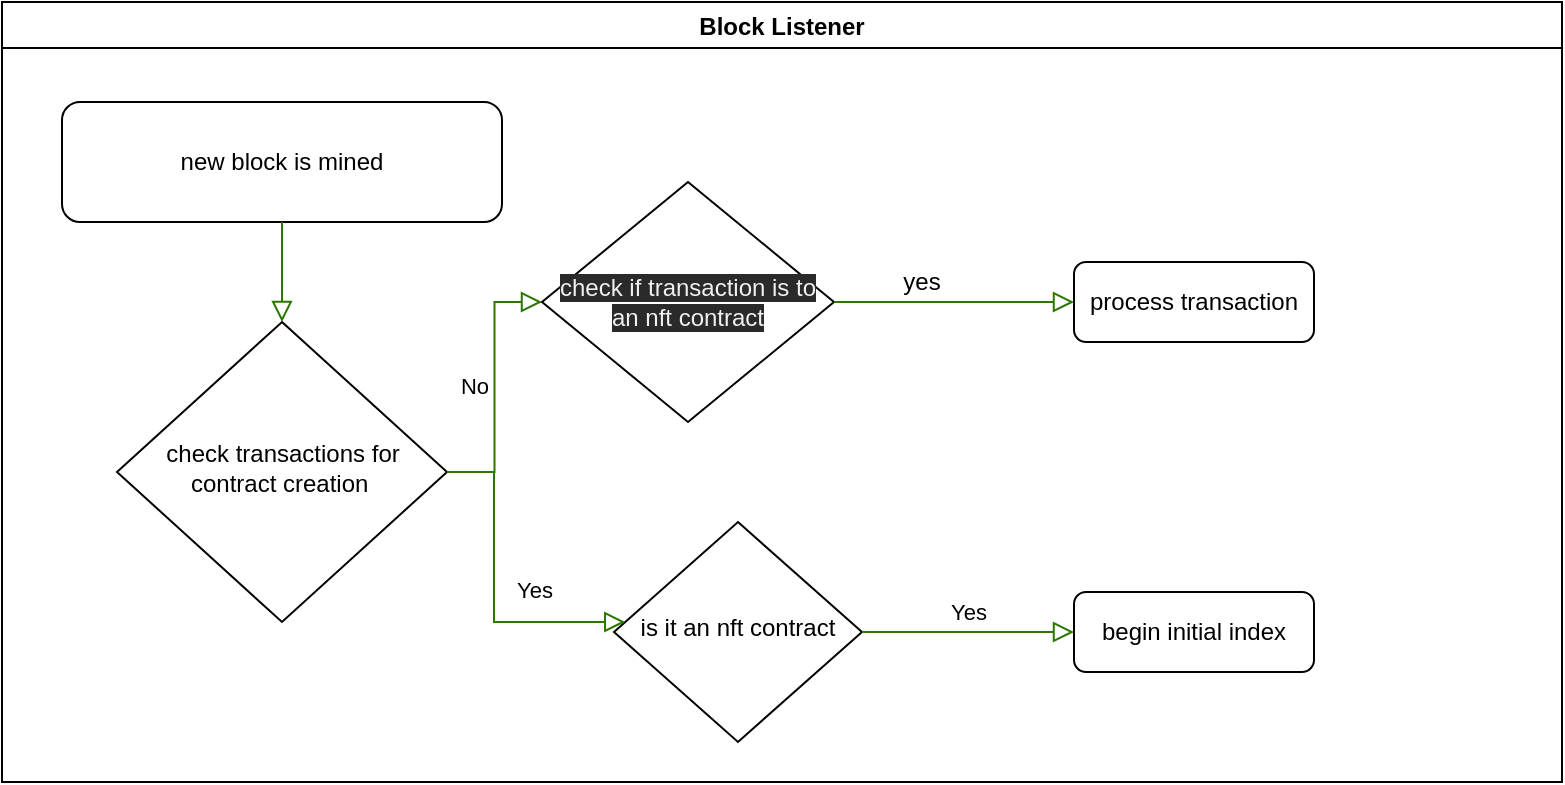 <mxfile version="14.1.8" type="device"><diagram id="C5RBs43oDa-KdzZeNtuy" name="Page-1"><mxGraphModel dx="1422" dy="843" grid="1" gridSize="10" guides="1" tooltips="1" connect="1" arrows="1" fold="1" page="1" pageScale="1" pageWidth="827" pageHeight="1169" math="0" shadow="0"><root><mxCell id="WIyWlLk6GJQsqaUBKTNV-0"/><mxCell id="WIyWlLk6GJQsqaUBKTNV-1" parent="WIyWlLk6GJQsqaUBKTNV-0"/><mxCell id="DGnbCtPI_qDP5GibMSNp-1" value="Block Listener" style="swimlane;" vertex="1" parent="WIyWlLk6GJQsqaUBKTNV-1"><mxGeometry x="24" y="30" width="780" height="390" as="geometry"><mxRectangle x="20" y="10" width="90" height="23" as="alternateBounds"/></mxGeometry></mxCell><mxCell id="WIyWlLk6GJQsqaUBKTNV-3" value="new block is mined" style="rounded=1;whiteSpace=wrap;html=1;fontSize=12;glass=0;strokeWidth=1;shadow=0;" parent="DGnbCtPI_qDP5GibMSNp-1" vertex="1"><mxGeometry x="30" y="50" width="220" height="60" as="geometry"/></mxCell><mxCell id="WIyWlLk6GJQsqaUBKTNV-6" value="check transactions for contract creation&amp;nbsp;" style="rhombus;whiteSpace=wrap;html=1;shadow=0;fontFamily=Helvetica;fontSize=12;align=center;strokeWidth=1;spacing=6;spacingTop=-4;" parent="DGnbCtPI_qDP5GibMSNp-1" vertex="1"><mxGeometry x="57.5" y="160" width="165" height="150" as="geometry"/></mxCell><mxCell id="WIyWlLk6GJQsqaUBKTNV-2" value="" style="rounded=0;html=1;jettySize=auto;orthogonalLoop=1;fontSize=11;endArrow=block;endFill=0;endSize=8;strokeWidth=1;shadow=0;labelBackgroundColor=none;edgeStyle=orthogonalEdgeStyle;fillColor=#60a917;strokeColor=#2D7600;" parent="DGnbCtPI_qDP5GibMSNp-1" source="WIyWlLk6GJQsqaUBKTNV-3" target="WIyWlLk6GJQsqaUBKTNV-6" edge="1"><mxGeometry relative="1" as="geometry"/></mxCell><mxCell id="WIyWlLk6GJQsqaUBKTNV-5" value="No" style="edgeStyle=orthogonalEdgeStyle;rounded=0;html=1;jettySize=auto;orthogonalLoop=1;fontSize=11;endArrow=block;endFill=0;endSize=8;strokeWidth=1;shadow=0;labelBackgroundColor=none;entryX=0;entryY=0.5;entryDx=0;entryDy=0;fillColor=#60a917;strokeColor=#2D7600;" parent="DGnbCtPI_qDP5GibMSNp-1" source="WIyWlLk6GJQsqaUBKTNV-6" target="DGnbCtPI_qDP5GibMSNp-6" edge="1"><mxGeometry y="10" relative="1" as="geometry"><mxPoint as="offset"/><mxPoint x="286" y="150" as="targetPoint"/></mxGeometry></mxCell><mxCell id="WIyWlLk6GJQsqaUBKTNV-10" value="is it an nft contract" style="rhombus;whiteSpace=wrap;html=1;shadow=0;fontFamily=Helvetica;fontSize=12;align=center;strokeWidth=1;spacing=6;spacingTop=-4;" parent="DGnbCtPI_qDP5GibMSNp-1" vertex="1"><mxGeometry x="306" y="260" width="124" height="110" as="geometry"/></mxCell><mxCell id="WIyWlLk6GJQsqaUBKTNV-4" value="Yes" style="rounded=0;html=1;jettySize=auto;orthogonalLoop=1;fontSize=11;endArrow=block;endFill=0;endSize=8;strokeWidth=1;shadow=0;labelBackgroundColor=none;edgeStyle=orthogonalEdgeStyle;fillColor=#60a917;strokeColor=#2D7600;" parent="DGnbCtPI_qDP5GibMSNp-1" source="WIyWlLk6GJQsqaUBKTNV-6" target="WIyWlLk6GJQsqaUBKTNV-10" edge="1"><mxGeometry y="20" relative="1" as="geometry"><mxPoint as="offset"/><Array as="points"><mxPoint x="246" y="235"/><mxPoint x="246" y="310"/></Array></mxGeometry></mxCell><mxCell id="WIyWlLk6GJQsqaUBKTNV-12" value="begin initial index" style="rounded=1;whiteSpace=wrap;html=1;fontSize=12;glass=0;strokeWidth=1;shadow=0;" parent="DGnbCtPI_qDP5GibMSNp-1" vertex="1"><mxGeometry x="536" y="295" width="120" height="40" as="geometry"/></mxCell><mxCell id="WIyWlLk6GJQsqaUBKTNV-9" value="Yes" style="edgeStyle=orthogonalEdgeStyle;rounded=0;html=1;jettySize=auto;orthogonalLoop=1;fontSize=11;endArrow=block;endFill=0;endSize=8;strokeWidth=1;shadow=0;labelBackgroundColor=none;fillColor=#60a917;strokeColor=#2D7600;" parent="DGnbCtPI_qDP5GibMSNp-1" source="WIyWlLk6GJQsqaUBKTNV-10" target="WIyWlLk6GJQsqaUBKTNV-12" edge="1"><mxGeometry y="10" relative="1" as="geometry"><mxPoint as="offset"/></mxGeometry></mxCell><mxCell id="DGnbCtPI_qDP5GibMSNp-4" value="yes" style="text;html=1;strokeColor=none;fillColor=none;align=center;verticalAlign=middle;whiteSpace=wrap;rounded=0;" vertex="1" parent="DGnbCtPI_qDP5GibMSNp-1"><mxGeometry x="440" y="130" width="40" height="20" as="geometry"/></mxCell><mxCell id="DGnbCtPI_qDP5GibMSNp-6" value="&lt;meta charset=&quot;utf-8&quot;&gt;&lt;span style=&quot;color: rgb(240, 240, 240); font-family: helvetica; font-size: 12px; font-style: normal; font-weight: 400; letter-spacing: normal; text-align: center; text-indent: 0px; text-transform: none; word-spacing: 0px; background-color: rgb(42, 42, 42); display: inline; float: none;&quot;&gt;check if transaction is to an nft contract&lt;/span&gt;" style="rhombus;whiteSpace=wrap;html=1;" vertex="1" parent="DGnbCtPI_qDP5GibMSNp-1"><mxGeometry x="270" y="90" width="146" height="120" as="geometry"/></mxCell><mxCell id="DGnbCtPI_qDP5GibMSNp-8" value="process transaction" style="rounded=1;whiteSpace=wrap;html=1;fontSize=12;glass=0;strokeWidth=1;shadow=0;" vertex="1" parent="DGnbCtPI_qDP5GibMSNp-1"><mxGeometry x="536" y="130" width="120" height="40" as="geometry"/></mxCell><mxCell id="DGnbCtPI_qDP5GibMSNp-3" value="" style="rounded=0;html=1;jettySize=auto;orthogonalLoop=1;fontSize=11;endArrow=block;endFill=0;endSize=8;strokeWidth=1;shadow=0;labelBackgroundColor=none;edgeStyle=orthogonalEdgeStyle;exitX=1;exitY=0.5;exitDx=0;exitDy=0;entryX=0;entryY=0.5;entryDx=0;entryDy=0;fillColor=#60a917;strokeColor=#2D7600;" edge="1" parent="DGnbCtPI_qDP5GibMSNp-1" source="DGnbCtPI_qDP5GibMSNp-6" target="DGnbCtPI_qDP5GibMSNp-8"><mxGeometry relative="1" as="geometry"><mxPoint x="436" y="160" as="sourcePoint"/><mxPoint x="516" y="150" as="targetPoint"/></mxGeometry></mxCell></root></mxGraphModel></diagram></mxfile>